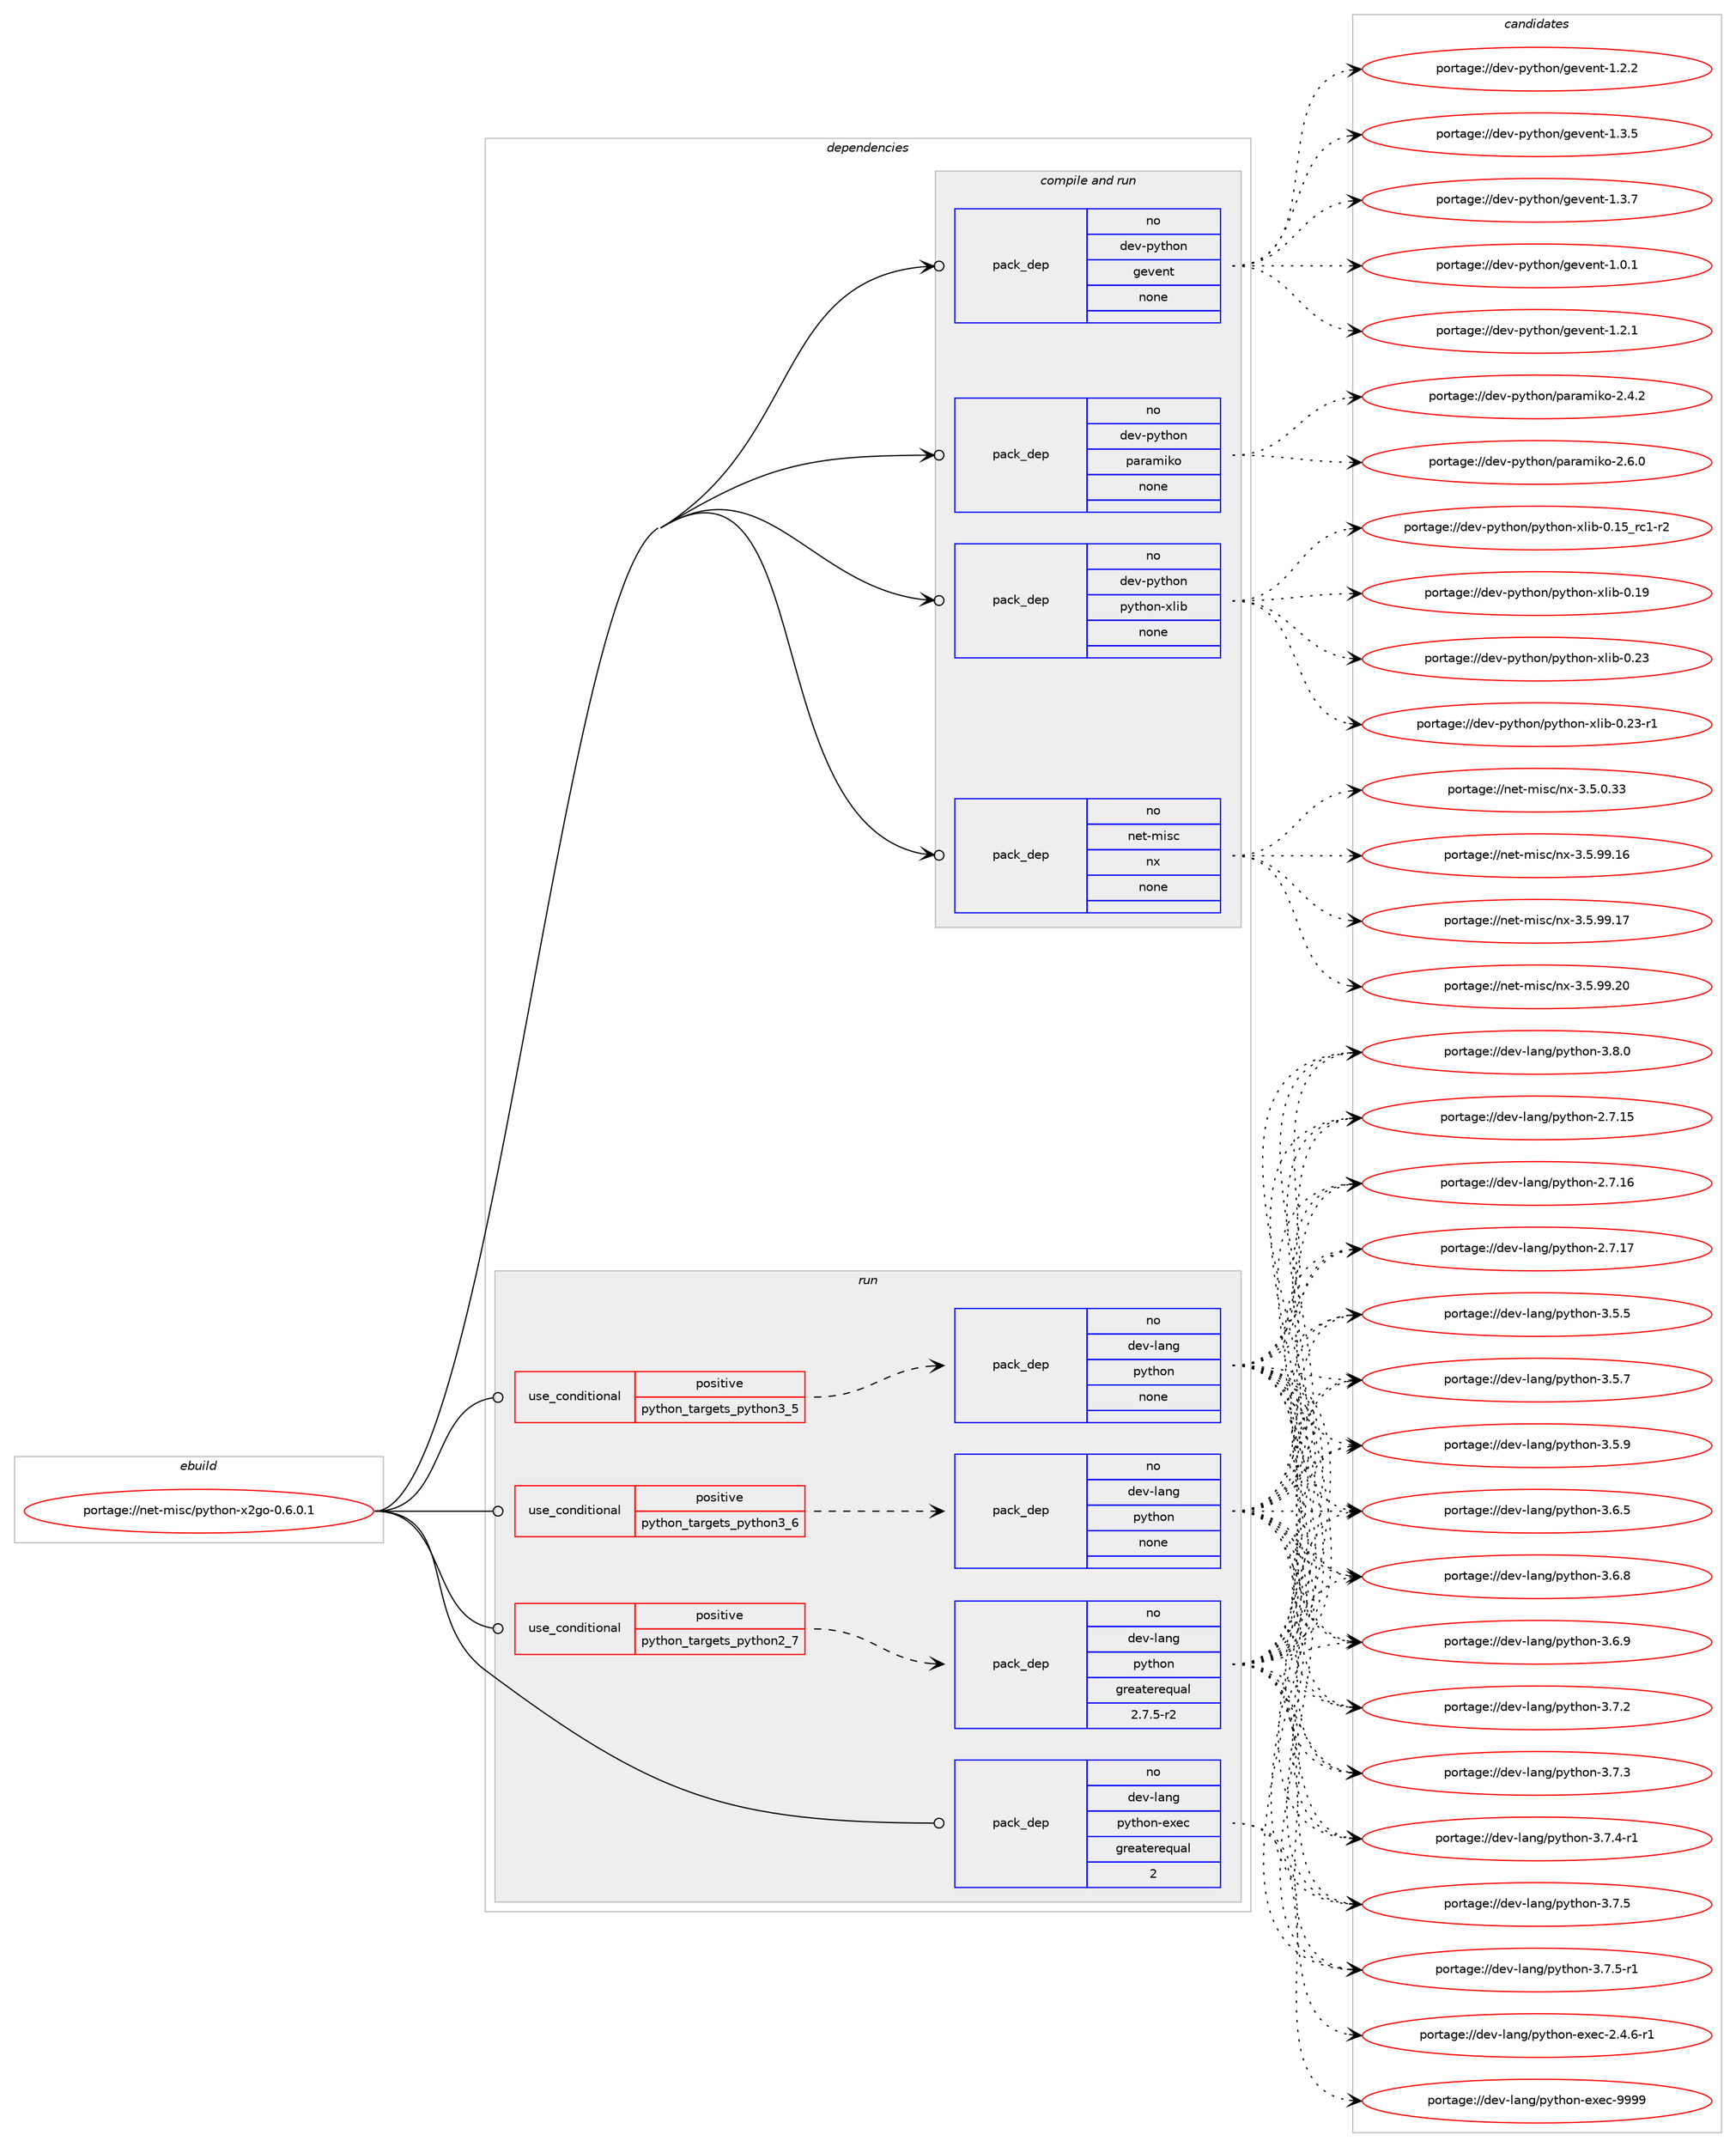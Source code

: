 digraph prolog {

# *************
# Graph options
# *************

newrank=true;
concentrate=true;
compound=true;
graph [rankdir=LR,fontname=Helvetica,fontsize=10,ranksep=1.5];#, ranksep=2.5, nodesep=0.2];
edge  [arrowhead=vee];
node  [fontname=Helvetica,fontsize=10];

# **********
# The ebuild
# **********

subgraph cluster_leftcol {
color=gray;
rank=same;
label=<<i>ebuild</i>>;
id [label="portage://net-misc/python-x2go-0.6.0.1", color=red, width=4, href="../net-misc/python-x2go-0.6.0.1.svg"];
}

# ****************
# The dependencies
# ****************

subgraph cluster_midcol {
color=gray;
label=<<i>dependencies</i>>;
subgraph cluster_compile {
fillcolor="#eeeeee";
style=filled;
label=<<i>compile</i>>;
}
subgraph cluster_compileandrun {
fillcolor="#eeeeee";
style=filled;
label=<<i>compile and run</i>>;
subgraph pack270748 {
dependency369372 [label=<<TABLE BORDER="0" CELLBORDER="1" CELLSPACING="0" CELLPADDING="4" WIDTH="220"><TR><TD ROWSPAN="6" CELLPADDING="30">pack_dep</TD></TR><TR><TD WIDTH="110">no</TD></TR><TR><TD>dev-python</TD></TR><TR><TD>gevent</TD></TR><TR><TD>none</TD></TR><TR><TD></TD></TR></TABLE>>, shape=none, color=blue];
}
id:e -> dependency369372:w [weight=20,style="solid",arrowhead="odotvee"];
subgraph pack270749 {
dependency369373 [label=<<TABLE BORDER="0" CELLBORDER="1" CELLSPACING="0" CELLPADDING="4" WIDTH="220"><TR><TD ROWSPAN="6" CELLPADDING="30">pack_dep</TD></TR><TR><TD WIDTH="110">no</TD></TR><TR><TD>dev-python</TD></TR><TR><TD>paramiko</TD></TR><TR><TD>none</TD></TR><TR><TD></TD></TR></TABLE>>, shape=none, color=blue];
}
id:e -> dependency369373:w [weight=20,style="solid",arrowhead="odotvee"];
subgraph pack270750 {
dependency369374 [label=<<TABLE BORDER="0" CELLBORDER="1" CELLSPACING="0" CELLPADDING="4" WIDTH="220"><TR><TD ROWSPAN="6" CELLPADDING="30">pack_dep</TD></TR><TR><TD WIDTH="110">no</TD></TR><TR><TD>dev-python</TD></TR><TR><TD>python-xlib</TD></TR><TR><TD>none</TD></TR><TR><TD></TD></TR></TABLE>>, shape=none, color=blue];
}
id:e -> dependency369374:w [weight=20,style="solid",arrowhead="odotvee"];
subgraph pack270751 {
dependency369375 [label=<<TABLE BORDER="0" CELLBORDER="1" CELLSPACING="0" CELLPADDING="4" WIDTH="220"><TR><TD ROWSPAN="6" CELLPADDING="30">pack_dep</TD></TR><TR><TD WIDTH="110">no</TD></TR><TR><TD>net-misc</TD></TR><TR><TD>nx</TD></TR><TR><TD>none</TD></TR><TR><TD></TD></TR></TABLE>>, shape=none, color=blue];
}
id:e -> dependency369375:w [weight=20,style="solid",arrowhead="odotvee"];
}
subgraph cluster_run {
fillcolor="#eeeeee";
style=filled;
label=<<i>run</i>>;
subgraph cond92421 {
dependency369376 [label=<<TABLE BORDER="0" CELLBORDER="1" CELLSPACING="0" CELLPADDING="4"><TR><TD ROWSPAN="3" CELLPADDING="10">use_conditional</TD></TR><TR><TD>positive</TD></TR><TR><TD>python_targets_python2_7</TD></TR></TABLE>>, shape=none, color=red];
subgraph pack270752 {
dependency369377 [label=<<TABLE BORDER="0" CELLBORDER="1" CELLSPACING="0" CELLPADDING="4" WIDTH="220"><TR><TD ROWSPAN="6" CELLPADDING="30">pack_dep</TD></TR><TR><TD WIDTH="110">no</TD></TR><TR><TD>dev-lang</TD></TR><TR><TD>python</TD></TR><TR><TD>greaterequal</TD></TR><TR><TD>2.7.5-r2</TD></TR></TABLE>>, shape=none, color=blue];
}
dependency369376:e -> dependency369377:w [weight=20,style="dashed",arrowhead="vee"];
}
id:e -> dependency369376:w [weight=20,style="solid",arrowhead="odot"];
subgraph cond92422 {
dependency369378 [label=<<TABLE BORDER="0" CELLBORDER="1" CELLSPACING="0" CELLPADDING="4"><TR><TD ROWSPAN="3" CELLPADDING="10">use_conditional</TD></TR><TR><TD>positive</TD></TR><TR><TD>python_targets_python3_5</TD></TR></TABLE>>, shape=none, color=red];
subgraph pack270753 {
dependency369379 [label=<<TABLE BORDER="0" CELLBORDER="1" CELLSPACING="0" CELLPADDING="4" WIDTH="220"><TR><TD ROWSPAN="6" CELLPADDING="30">pack_dep</TD></TR><TR><TD WIDTH="110">no</TD></TR><TR><TD>dev-lang</TD></TR><TR><TD>python</TD></TR><TR><TD>none</TD></TR><TR><TD></TD></TR></TABLE>>, shape=none, color=blue];
}
dependency369378:e -> dependency369379:w [weight=20,style="dashed",arrowhead="vee"];
}
id:e -> dependency369378:w [weight=20,style="solid",arrowhead="odot"];
subgraph cond92423 {
dependency369380 [label=<<TABLE BORDER="0" CELLBORDER="1" CELLSPACING="0" CELLPADDING="4"><TR><TD ROWSPAN="3" CELLPADDING="10">use_conditional</TD></TR><TR><TD>positive</TD></TR><TR><TD>python_targets_python3_6</TD></TR></TABLE>>, shape=none, color=red];
subgraph pack270754 {
dependency369381 [label=<<TABLE BORDER="0" CELLBORDER="1" CELLSPACING="0" CELLPADDING="4" WIDTH="220"><TR><TD ROWSPAN="6" CELLPADDING="30">pack_dep</TD></TR><TR><TD WIDTH="110">no</TD></TR><TR><TD>dev-lang</TD></TR><TR><TD>python</TD></TR><TR><TD>none</TD></TR><TR><TD></TD></TR></TABLE>>, shape=none, color=blue];
}
dependency369380:e -> dependency369381:w [weight=20,style="dashed",arrowhead="vee"];
}
id:e -> dependency369380:w [weight=20,style="solid",arrowhead="odot"];
subgraph pack270755 {
dependency369382 [label=<<TABLE BORDER="0" CELLBORDER="1" CELLSPACING="0" CELLPADDING="4" WIDTH="220"><TR><TD ROWSPAN="6" CELLPADDING="30">pack_dep</TD></TR><TR><TD WIDTH="110">no</TD></TR><TR><TD>dev-lang</TD></TR><TR><TD>python-exec</TD></TR><TR><TD>greaterequal</TD></TR><TR><TD>2</TD></TR></TABLE>>, shape=none, color=blue];
}
id:e -> dependency369382:w [weight=20,style="solid",arrowhead="odot"];
}
}

# **************
# The candidates
# **************

subgraph cluster_choices {
rank=same;
color=gray;
label=<<i>candidates</i>>;

subgraph choice270748 {
color=black;
nodesep=1;
choiceportage1001011184511212111610411111047103101118101110116454946484649 [label="portage://dev-python/gevent-1.0.1", color=red, width=4,href="../dev-python/gevent-1.0.1.svg"];
choiceportage1001011184511212111610411111047103101118101110116454946504649 [label="portage://dev-python/gevent-1.2.1", color=red, width=4,href="../dev-python/gevent-1.2.1.svg"];
choiceportage1001011184511212111610411111047103101118101110116454946504650 [label="portage://dev-python/gevent-1.2.2", color=red, width=4,href="../dev-python/gevent-1.2.2.svg"];
choiceportage1001011184511212111610411111047103101118101110116454946514653 [label="portage://dev-python/gevent-1.3.5", color=red, width=4,href="../dev-python/gevent-1.3.5.svg"];
choiceportage1001011184511212111610411111047103101118101110116454946514655 [label="portage://dev-python/gevent-1.3.7", color=red, width=4,href="../dev-python/gevent-1.3.7.svg"];
dependency369372:e -> choiceportage1001011184511212111610411111047103101118101110116454946484649:w [style=dotted,weight="100"];
dependency369372:e -> choiceportage1001011184511212111610411111047103101118101110116454946504649:w [style=dotted,weight="100"];
dependency369372:e -> choiceportage1001011184511212111610411111047103101118101110116454946504650:w [style=dotted,weight="100"];
dependency369372:e -> choiceportage1001011184511212111610411111047103101118101110116454946514653:w [style=dotted,weight="100"];
dependency369372:e -> choiceportage1001011184511212111610411111047103101118101110116454946514655:w [style=dotted,weight="100"];
}
subgraph choice270749 {
color=black;
nodesep=1;
choiceportage10010111845112121116104111110471129711497109105107111455046524650 [label="portage://dev-python/paramiko-2.4.2", color=red, width=4,href="../dev-python/paramiko-2.4.2.svg"];
choiceportage10010111845112121116104111110471129711497109105107111455046544648 [label="portage://dev-python/paramiko-2.6.0", color=red, width=4,href="../dev-python/paramiko-2.6.0.svg"];
dependency369373:e -> choiceportage10010111845112121116104111110471129711497109105107111455046524650:w [style=dotted,weight="100"];
dependency369373:e -> choiceportage10010111845112121116104111110471129711497109105107111455046544648:w [style=dotted,weight="100"];
}
subgraph choice270750 {
color=black;
nodesep=1;
choiceportage1001011184511212111610411111047112121116104111110451201081059845484649539511499494511450 [label="portage://dev-python/python-xlib-0.15_rc1-r2", color=red, width=4,href="../dev-python/python-xlib-0.15_rc1-r2.svg"];
choiceportage100101118451121211161041111104711212111610411111045120108105984548464957 [label="portage://dev-python/python-xlib-0.19", color=red, width=4,href="../dev-python/python-xlib-0.19.svg"];
choiceportage100101118451121211161041111104711212111610411111045120108105984548465051 [label="portage://dev-python/python-xlib-0.23", color=red, width=4,href="../dev-python/python-xlib-0.23.svg"];
choiceportage1001011184511212111610411111047112121116104111110451201081059845484650514511449 [label="portage://dev-python/python-xlib-0.23-r1", color=red, width=4,href="../dev-python/python-xlib-0.23-r1.svg"];
dependency369374:e -> choiceportage1001011184511212111610411111047112121116104111110451201081059845484649539511499494511450:w [style=dotted,weight="100"];
dependency369374:e -> choiceportage100101118451121211161041111104711212111610411111045120108105984548464957:w [style=dotted,weight="100"];
dependency369374:e -> choiceportage100101118451121211161041111104711212111610411111045120108105984548465051:w [style=dotted,weight="100"];
dependency369374:e -> choiceportage1001011184511212111610411111047112121116104111110451201081059845484650514511449:w [style=dotted,weight="100"];
}
subgraph choice270751 {
color=black;
nodesep=1;
choiceportage110101116451091051159947110120455146534648465151 [label="portage://net-misc/nx-3.5.0.33", color=red, width=4,href="../net-misc/nx-3.5.0.33.svg"];
choiceportage11010111645109105115994711012045514653465757464954 [label="portage://net-misc/nx-3.5.99.16", color=red, width=4,href="../net-misc/nx-3.5.99.16.svg"];
choiceportage11010111645109105115994711012045514653465757464955 [label="portage://net-misc/nx-3.5.99.17", color=red, width=4,href="../net-misc/nx-3.5.99.17.svg"];
choiceportage11010111645109105115994711012045514653465757465048 [label="portage://net-misc/nx-3.5.99.20", color=red, width=4,href="../net-misc/nx-3.5.99.20.svg"];
dependency369375:e -> choiceportage110101116451091051159947110120455146534648465151:w [style=dotted,weight="100"];
dependency369375:e -> choiceportage11010111645109105115994711012045514653465757464954:w [style=dotted,weight="100"];
dependency369375:e -> choiceportage11010111645109105115994711012045514653465757464955:w [style=dotted,weight="100"];
dependency369375:e -> choiceportage11010111645109105115994711012045514653465757465048:w [style=dotted,weight="100"];
}
subgraph choice270752 {
color=black;
nodesep=1;
choiceportage10010111845108971101034711212111610411111045504655464953 [label="portage://dev-lang/python-2.7.15", color=red, width=4,href="../dev-lang/python-2.7.15.svg"];
choiceportage10010111845108971101034711212111610411111045504655464954 [label="portage://dev-lang/python-2.7.16", color=red, width=4,href="../dev-lang/python-2.7.16.svg"];
choiceportage10010111845108971101034711212111610411111045504655464955 [label="portage://dev-lang/python-2.7.17", color=red, width=4,href="../dev-lang/python-2.7.17.svg"];
choiceportage100101118451089711010347112121116104111110455146534653 [label="portage://dev-lang/python-3.5.5", color=red, width=4,href="../dev-lang/python-3.5.5.svg"];
choiceportage100101118451089711010347112121116104111110455146534655 [label="portage://dev-lang/python-3.5.7", color=red, width=4,href="../dev-lang/python-3.5.7.svg"];
choiceportage100101118451089711010347112121116104111110455146534657 [label="portage://dev-lang/python-3.5.9", color=red, width=4,href="../dev-lang/python-3.5.9.svg"];
choiceportage100101118451089711010347112121116104111110455146544653 [label="portage://dev-lang/python-3.6.5", color=red, width=4,href="../dev-lang/python-3.6.5.svg"];
choiceportage100101118451089711010347112121116104111110455146544656 [label="portage://dev-lang/python-3.6.8", color=red, width=4,href="../dev-lang/python-3.6.8.svg"];
choiceportage100101118451089711010347112121116104111110455146544657 [label="portage://dev-lang/python-3.6.9", color=red, width=4,href="../dev-lang/python-3.6.9.svg"];
choiceportage100101118451089711010347112121116104111110455146554650 [label="portage://dev-lang/python-3.7.2", color=red, width=4,href="../dev-lang/python-3.7.2.svg"];
choiceportage100101118451089711010347112121116104111110455146554651 [label="portage://dev-lang/python-3.7.3", color=red, width=4,href="../dev-lang/python-3.7.3.svg"];
choiceportage1001011184510897110103471121211161041111104551465546524511449 [label="portage://dev-lang/python-3.7.4-r1", color=red, width=4,href="../dev-lang/python-3.7.4-r1.svg"];
choiceportage100101118451089711010347112121116104111110455146554653 [label="portage://dev-lang/python-3.7.5", color=red, width=4,href="../dev-lang/python-3.7.5.svg"];
choiceportage1001011184510897110103471121211161041111104551465546534511449 [label="portage://dev-lang/python-3.7.5-r1", color=red, width=4,href="../dev-lang/python-3.7.5-r1.svg"];
choiceportage100101118451089711010347112121116104111110455146564648 [label="portage://dev-lang/python-3.8.0", color=red, width=4,href="../dev-lang/python-3.8.0.svg"];
dependency369377:e -> choiceportage10010111845108971101034711212111610411111045504655464953:w [style=dotted,weight="100"];
dependency369377:e -> choiceportage10010111845108971101034711212111610411111045504655464954:w [style=dotted,weight="100"];
dependency369377:e -> choiceportage10010111845108971101034711212111610411111045504655464955:w [style=dotted,weight="100"];
dependency369377:e -> choiceportage100101118451089711010347112121116104111110455146534653:w [style=dotted,weight="100"];
dependency369377:e -> choiceportage100101118451089711010347112121116104111110455146534655:w [style=dotted,weight="100"];
dependency369377:e -> choiceportage100101118451089711010347112121116104111110455146534657:w [style=dotted,weight="100"];
dependency369377:e -> choiceportage100101118451089711010347112121116104111110455146544653:w [style=dotted,weight="100"];
dependency369377:e -> choiceportage100101118451089711010347112121116104111110455146544656:w [style=dotted,weight="100"];
dependency369377:e -> choiceportage100101118451089711010347112121116104111110455146544657:w [style=dotted,weight="100"];
dependency369377:e -> choiceportage100101118451089711010347112121116104111110455146554650:w [style=dotted,weight="100"];
dependency369377:e -> choiceportage100101118451089711010347112121116104111110455146554651:w [style=dotted,weight="100"];
dependency369377:e -> choiceportage1001011184510897110103471121211161041111104551465546524511449:w [style=dotted,weight="100"];
dependency369377:e -> choiceportage100101118451089711010347112121116104111110455146554653:w [style=dotted,weight="100"];
dependency369377:e -> choiceportage1001011184510897110103471121211161041111104551465546534511449:w [style=dotted,weight="100"];
dependency369377:e -> choiceportage100101118451089711010347112121116104111110455146564648:w [style=dotted,weight="100"];
}
subgraph choice270753 {
color=black;
nodesep=1;
choiceportage10010111845108971101034711212111610411111045504655464953 [label="portage://dev-lang/python-2.7.15", color=red, width=4,href="../dev-lang/python-2.7.15.svg"];
choiceportage10010111845108971101034711212111610411111045504655464954 [label="portage://dev-lang/python-2.7.16", color=red, width=4,href="../dev-lang/python-2.7.16.svg"];
choiceportage10010111845108971101034711212111610411111045504655464955 [label="portage://dev-lang/python-2.7.17", color=red, width=4,href="../dev-lang/python-2.7.17.svg"];
choiceportage100101118451089711010347112121116104111110455146534653 [label="portage://dev-lang/python-3.5.5", color=red, width=4,href="../dev-lang/python-3.5.5.svg"];
choiceportage100101118451089711010347112121116104111110455146534655 [label="portage://dev-lang/python-3.5.7", color=red, width=4,href="../dev-lang/python-3.5.7.svg"];
choiceportage100101118451089711010347112121116104111110455146534657 [label="portage://dev-lang/python-3.5.9", color=red, width=4,href="../dev-lang/python-3.5.9.svg"];
choiceportage100101118451089711010347112121116104111110455146544653 [label="portage://dev-lang/python-3.6.5", color=red, width=4,href="../dev-lang/python-3.6.5.svg"];
choiceportage100101118451089711010347112121116104111110455146544656 [label="portage://dev-lang/python-3.6.8", color=red, width=4,href="../dev-lang/python-3.6.8.svg"];
choiceportage100101118451089711010347112121116104111110455146544657 [label="portage://dev-lang/python-3.6.9", color=red, width=4,href="../dev-lang/python-3.6.9.svg"];
choiceportage100101118451089711010347112121116104111110455146554650 [label="portage://dev-lang/python-3.7.2", color=red, width=4,href="../dev-lang/python-3.7.2.svg"];
choiceportage100101118451089711010347112121116104111110455146554651 [label="portage://dev-lang/python-3.7.3", color=red, width=4,href="../dev-lang/python-3.7.3.svg"];
choiceportage1001011184510897110103471121211161041111104551465546524511449 [label="portage://dev-lang/python-3.7.4-r1", color=red, width=4,href="../dev-lang/python-3.7.4-r1.svg"];
choiceportage100101118451089711010347112121116104111110455146554653 [label="portage://dev-lang/python-3.7.5", color=red, width=4,href="../dev-lang/python-3.7.5.svg"];
choiceportage1001011184510897110103471121211161041111104551465546534511449 [label="portage://dev-lang/python-3.7.5-r1", color=red, width=4,href="../dev-lang/python-3.7.5-r1.svg"];
choiceportage100101118451089711010347112121116104111110455146564648 [label="portage://dev-lang/python-3.8.0", color=red, width=4,href="../dev-lang/python-3.8.0.svg"];
dependency369379:e -> choiceportage10010111845108971101034711212111610411111045504655464953:w [style=dotted,weight="100"];
dependency369379:e -> choiceportage10010111845108971101034711212111610411111045504655464954:w [style=dotted,weight="100"];
dependency369379:e -> choiceportage10010111845108971101034711212111610411111045504655464955:w [style=dotted,weight="100"];
dependency369379:e -> choiceportage100101118451089711010347112121116104111110455146534653:w [style=dotted,weight="100"];
dependency369379:e -> choiceportage100101118451089711010347112121116104111110455146534655:w [style=dotted,weight="100"];
dependency369379:e -> choiceportage100101118451089711010347112121116104111110455146534657:w [style=dotted,weight="100"];
dependency369379:e -> choiceportage100101118451089711010347112121116104111110455146544653:w [style=dotted,weight="100"];
dependency369379:e -> choiceportage100101118451089711010347112121116104111110455146544656:w [style=dotted,weight="100"];
dependency369379:e -> choiceportage100101118451089711010347112121116104111110455146544657:w [style=dotted,weight="100"];
dependency369379:e -> choiceportage100101118451089711010347112121116104111110455146554650:w [style=dotted,weight="100"];
dependency369379:e -> choiceportage100101118451089711010347112121116104111110455146554651:w [style=dotted,weight="100"];
dependency369379:e -> choiceportage1001011184510897110103471121211161041111104551465546524511449:w [style=dotted,weight="100"];
dependency369379:e -> choiceportage100101118451089711010347112121116104111110455146554653:w [style=dotted,weight="100"];
dependency369379:e -> choiceportage1001011184510897110103471121211161041111104551465546534511449:w [style=dotted,weight="100"];
dependency369379:e -> choiceportage100101118451089711010347112121116104111110455146564648:w [style=dotted,weight="100"];
}
subgraph choice270754 {
color=black;
nodesep=1;
choiceportage10010111845108971101034711212111610411111045504655464953 [label="portage://dev-lang/python-2.7.15", color=red, width=4,href="../dev-lang/python-2.7.15.svg"];
choiceportage10010111845108971101034711212111610411111045504655464954 [label="portage://dev-lang/python-2.7.16", color=red, width=4,href="../dev-lang/python-2.7.16.svg"];
choiceportage10010111845108971101034711212111610411111045504655464955 [label="portage://dev-lang/python-2.7.17", color=red, width=4,href="../dev-lang/python-2.7.17.svg"];
choiceportage100101118451089711010347112121116104111110455146534653 [label="portage://dev-lang/python-3.5.5", color=red, width=4,href="../dev-lang/python-3.5.5.svg"];
choiceportage100101118451089711010347112121116104111110455146534655 [label="portage://dev-lang/python-3.5.7", color=red, width=4,href="../dev-lang/python-3.5.7.svg"];
choiceportage100101118451089711010347112121116104111110455146534657 [label="portage://dev-lang/python-3.5.9", color=red, width=4,href="../dev-lang/python-3.5.9.svg"];
choiceportage100101118451089711010347112121116104111110455146544653 [label="portage://dev-lang/python-3.6.5", color=red, width=4,href="../dev-lang/python-3.6.5.svg"];
choiceportage100101118451089711010347112121116104111110455146544656 [label="portage://dev-lang/python-3.6.8", color=red, width=4,href="../dev-lang/python-3.6.8.svg"];
choiceportage100101118451089711010347112121116104111110455146544657 [label="portage://dev-lang/python-3.6.9", color=red, width=4,href="../dev-lang/python-3.6.9.svg"];
choiceportage100101118451089711010347112121116104111110455146554650 [label="portage://dev-lang/python-3.7.2", color=red, width=4,href="../dev-lang/python-3.7.2.svg"];
choiceportage100101118451089711010347112121116104111110455146554651 [label="portage://dev-lang/python-3.7.3", color=red, width=4,href="../dev-lang/python-3.7.3.svg"];
choiceportage1001011184510897110103471121211161041111104551465546524511449 [label="portage://dev-lang/python-3.7.4-r1", color=red, width=4,href="../dev-lang/python-3.7.4-r1.svg"];
choiceportage100101118451089711010347112121116104111110455146554653 [label="portage://dev-lang/python-3.7.5", color=red, width=4,href="../dev-lang/python-3.7.5.svg"];
choiceportage1001011184510897110103471121211161041111104551465546534511449 [label="portage://dev-lang/python-3.7.5-r1", color=red, width=4,href="../dev-lang/python-3.7.5-r1.svg"];
choiceportage100101118451089711010347112121116104111110455146564648 [label="portage://dev-lang/python-3.8.0", color=red, width=4,href="../dev-lang/python-3.8.0.svg"];
dependency369381:e -> choiceportage10010111845108971101034711212111610411111045504655464953:w [style=dotted,weight="100"];
dependency369381:e -> choiceportage10010111845108971101034711212111610411111045504655464954:w [style=dotted,weight="100"];
dependency369381:e -> choiceportage10010111845108971101034711212111610411111045504655464955:w [style=dotted,weight="100"];
dependency369381:e -> choiceportage100101118451089711010347112121116104111110455146534653:w [style=dotted,weight="100"];
dependency369381:e -> choiceportage100101118451089711010347112121116104111110455146534655:w [style=dotted,weight="100"];
dependency369381:e -> choiceportage100101118451089711010347112121116104111110455146534657:w [style=dotted,weight="100"];
dependency369381:e -> choiceportage100101118451089711010347112121116104111110455146544653:w [style=dotted,weight="100"];
dependency369381:e -> choiceportage100101118451089711010347112121116104111110455146544656:w [style=dotted,weight="100"];
dependency369381:e -> choiceportage100101118451089711010347112121116104111110455146544657:w [style=dotted,weight="100"];
dependency369381:e -> choiceportage100101118451089711010347112121116104111110455146554650:w [style=dotted,weight="100"];
dependency369381:e -> choiceportage100101118451089711010347112121116104111110455146554651:w [style=dotted,weight="100"];
dependency369381:e -> choiceportage1001011184510897110103471121211161041111104551465546524511449:w [style=dotted,weight="100"];
dependency369381:e -> choiceportage100101118451089711010347112121116104111110455146554653:w [style=dotted,weight="100"];
dependency369381:e -> choiceportage1001011184510897110103471121211161041111104551465546534511449:w [style=dotted,weight="100"];
dependency369381:e -> choiceportage100101118451089711010347112121116104111110455146564648:w [style=dotted,weight="100"];
}
subgraph choice270755 {
color=black;
nodesep=1;
choiceportage10010111845108971101034711212111610411111045101120101994550465246544511449 [label="portage://dev-lang/python-exec-2.4.6-r1", color=red, width=4,href="../dev-lang/python-exec-2.4.6-r1.svg"];
choiceportage10010111845108971101034711212111610411111045101120101994557575757 [label="portage://dev-lang/python-exec-9999", color=red, width=4,href="../dev-lang/python-exec-9999.svg"];
dependency369382:e -> choiceportage10010111845108971101034711212111610411111045101120101994550465246544511449:w [style=dotted,weight="100"];
dependency369382:e -> choiceportage10010111845108971101034711212111610411111045101120101994557575757:w [style=dotted,weight="100"];
}
}

}
